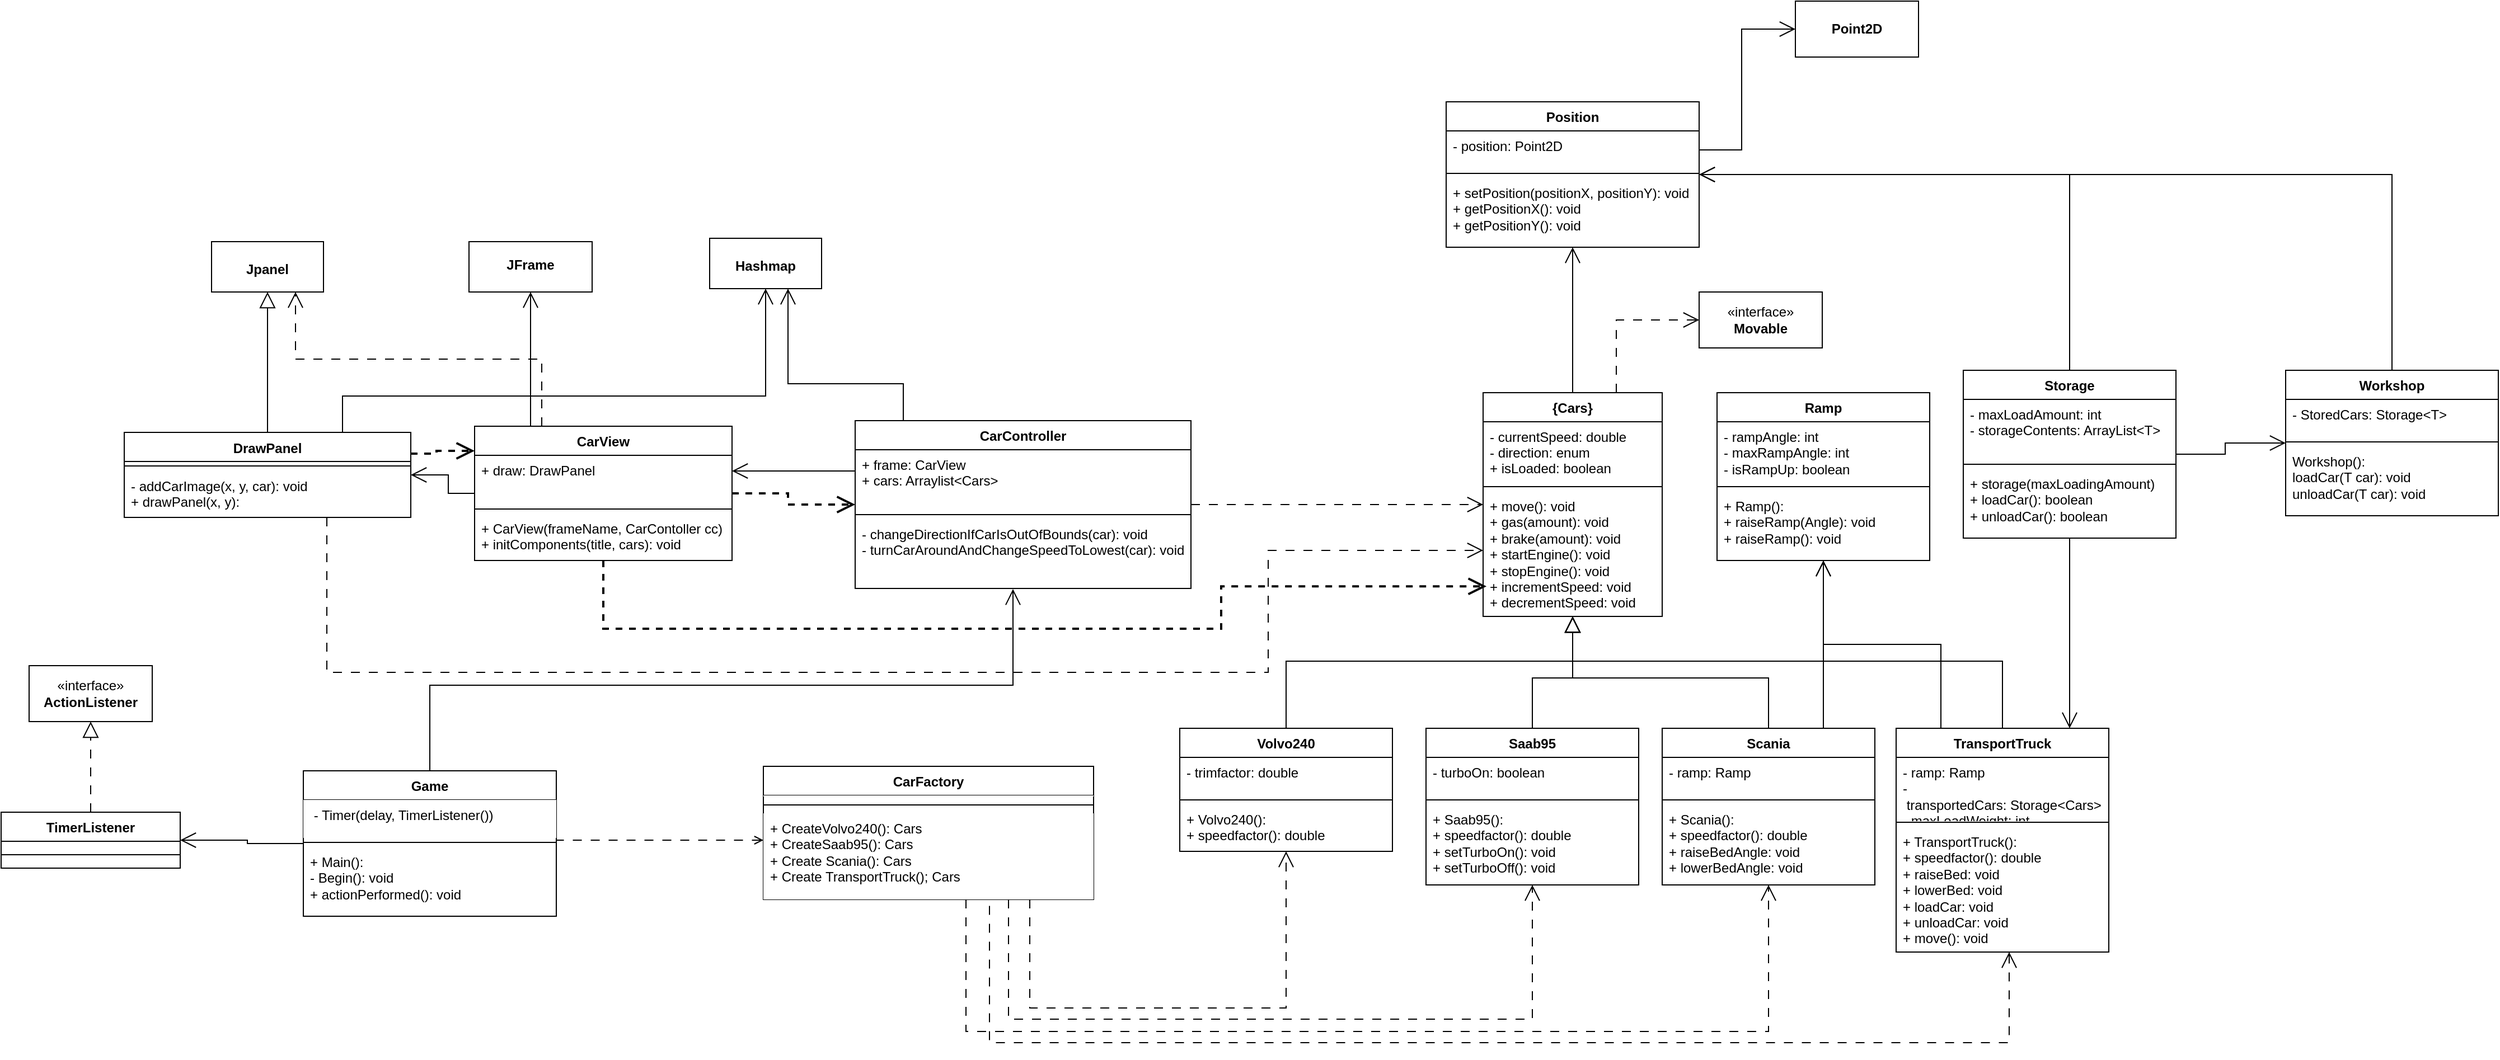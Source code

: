 <mxfile version="20.5.3" type="embed"><diagram name="Sida-1" id="79Vit4rN3zPTbxwFqr4g"><mxGraphModel dx="1242" dy="330" grid="0" gridSize="10" guides="1" tooltips="1" connect="1" arrows="1" fold="1" page="0" pageScale="1" pageWidth="827" pageHeight="1169" math="0" shadow="0"><root><mxCell id="0"/><mxCell id="1" parent="0"/><mxCell id="8SbexDcq0FFK5E7nXvhd-30" style="edgeStyle=orthogonalEdgeStyle;rounded=0;orthogonalLoop=1;jettySize=auto;html=1;endSize=12;endArrow=open;endFill=0;" parent="1" source="8SbexDcq0FFK5E7nXvhd-9" target="8SbexDcq0FFK5E7nXvhd-25" edge="1"><mxGeometry relative="1" as="geometry"><Array as="points"><mxPoint x="1685" y="195"/></Array></mxGeometry></mxCell><mxCell id="ZbwaUMLBzmyROPCRSQ0a-28" style="edgeStyle=orthogonalEdgeStyle;rounded=0;orthogonalLoop=1;jettySize=auto;html=1;endSize=12;endArrow=open;endFill=0;" parent="1" source="8SbexDcq0FFK5E7nXvhd-9" target="ZbwaUMLBzmyROPCRSQ0a-23" edge="1"><mxGeometry relative="1" as="geometry"/></mxCell><mxCell id="ZbwaUMLBzmyROPCRSQ0a-29" style="edgeStyle=orthogonalEdgeStyle;rounded=0;orthogonalLoop=1;jettySize=auto;html=1;endSize=12;endArrow=open;endFill=0;" parent="1" source="8SbexDcq0FFK5E7nXvhd-9" target="ZbwaUMLBzmyROPCRSQ0a-14" edge="1"><mxGeometry relative="1" as="geometry"><Array as="points"><mxPoint x="1685" y="640"/><mxPoint x="1685" y="640"/></Array></mxGeometry></mxCell><mxCell id="8SbexDcq0FFK5E7nXvhd-9" value="Storage" style="swimlane;fontStyle=1;align=center;verticalAlign=top;childLayout=stackLayout;horizontal=1;startSize=26;horizontalStack=0;resizeParent=1;resizeParentMax=0;resizeLast=0;collapsible=1;marginBottom=0;whiteSpace=wrap;html=1;labelBackgroundColor=none;" parent="1" vertex="1"><mxGeometry x="1590" y="370" width="190" height="150" as="geometry"><mxRectangle x="1145" y="437" width="90" height="30" as="alternateBounds"/></mxGeometry></mxCell><mxCell id="8SbexDcq0FFK5E7nXvhd-10" value="- maxLoadAmount: int&lt;br&gt;- storageContents: ArrayList&amp;lt;T&amp;gt;" style="text;align=left;verticalAlign=top;spacingLeft=4;spacingRight=4;overflow=hidden;rotatable=0;points=[[0,0.5],[1,0.5]];portConstraint=eastwest;whiteSpace=wrap;html=1;labelBackgroundColor=none;" parent="8SbexDcq0FFK5E7nXvhd-9" vertex="1"><mxGeometry y="26" width="190" height="54" as="geometry"/></mxCell><mxCell id="8SbexDcq0FFK5E7nXvhd-11" value="" style="line;strokeWidth=1;align=left;verticalAlign=middle;spacingTop=-1;spacingLeft=3;spacingRight=3;rotatable=0;labelPosition=right;points=[];portConstraint=eastwest;labelBackgroundColor=none;" parent="8SbexDcq0FFK5E7nXvhd-9" vertex="1"><mxGeometry y="80" width="190" height="8" as="geometry"/></mxCell><mxCell id="8SbexDcq0FFK5E7nXvhd-12" value="+ storage(maxLoadingAmount)&lt;br&gt;+ loadCar(): boolean&lt;br&gt;+ unloadCar(): boolean" style="text;align=left;verticalAlign=top;spacingLeft=4;spacingRight=4;overflow=hidden;rotatable=0;points=[[0,0.5],[1,0.5]];portConstraint=eastwest;whiteSpace=wrap;html=1;labelBackgroundColor=none;" parent="8SbexDcq0FFK5E7nXvhd-9" vertex="1"><mxGeometry y="88" width="190" height="62" as="geometry"/></mxCell><mxCell id="8SbexDcq0FFK5E7nXvhd-19" value="&lt;b&gt;Point2D&lt;/b&gt;" style="html=1;whiteSpace=wrap;labelBackgroundColor=none;" parent="1" vertex="1"><mxGeometry x="1440" y="40" width="110" height="50" as="geometry"/></mxCell><mxCell id="8SbexDcq0FFK5E7nXvhd-25" value="Position" style="swimlane;fontStyle=1;align=center;verticalAlign=top;childLayout=stackLayout;horizontal=1;startSize=26;horizontalStack=0;resizeParent=1;resizeParentMax=0;resizeLast=0;collapsible=1;marginBottom=0;whiteSpace=wrap;html=1;labelBackgroundColor=none;" parent="1" vertex="1"><mxGeometry x="1128" y="130" width="226" height="130" as="geometry"><mxRectangle x="1145" y="437" width="90" height="30" as="alternateBounds"/></mxGeometry></mxCell><mxCell id="8SbexDcq0FFK5E7nXvhd-26" value="- position: Point2D&amp;nbsp;" style="text;align=left;verticalAlign=top;spacingLeft=4;spacingRight=4;overflow=hidden;rotatable=0;points=[[0,0.5],[1,0.5]];portConstraint=eastwest;whiteSpace=wrap;html=1;labelBackgroundColor=none;" parent="8SbexDcq0FFK5E7nXvhd-25" vertex="1"><mxGeometry y="26" width="226" height="34" as="geometry"/></mxCell><mxCell id="8SbexDcq0FFK5E7nXvhd-27" value="" style="line;strokeWidth=1;align=left;verticalAlign=middle;spacingTop=-1;spacingLeft=3;spacingRight=3;rotatable=0;labelPosition=right;points=[];portConstraint=eastwest;labelBackgroundColor=none;" parent="8SbexDcq0FFK5E7nXvhd-25" vertex="1"><mxGeometry y="60" width="226" height="8" as="geometry"/></mxCell><mxCell id="8SbexDcq0FFK5E7nXvhd-28" value="+ setPosition(positionX, positionY): void&lt;br&gt;+ getPositionX(): void&lt;br&gt;+ getPositionY(): void" style="text;align=left;verticalAlign=top;spacingLeft=4;spacingRight=4;overflow=hidden;rotatable=0;points=[[0,0.5],[1,0.5]];portConstraint=eastwest;whiteSpace=wrap;html=1;labelBackgroundColor=none;" parent="8SbexDcq0FFK5E7nXvhd-25" vertex="1"><mxGeometry y="68" width="226" height="62" as="geometry"/></mxCell><mxCell id="8SbexDcq0FFK5E7nXvhd-29" style="edgeStyle=orthogonalEdgeStyle;rounded=0;orthogonalLoop=1;jettySize=auto;html=1;entryX=0;entryY=0.5;entryDx=0;entryDy=0;endArrow=open;endFill=0;endSize=12;" parent="1" source="8SbexDcq0FFK5E7nXvhd-26" target="8SbexDcq0FFK5E7nXvhd-19" edge="1"><mxGeometry relative="1" as="geometry"/></mxCell><mxCell id="8SbexDcq0FFK5E7nXvhd-31" value="«interface»&lt;br&gt;&lt;b&gt;Movable&lt;/b&gt;" style="html=1;whiteSpace=wrap;labelBackgroundColor=none;" parent="1" vertex="1"><mxGeometry x="1354" y="300" width="110" height="50" as="geometry"/></mxCell><mxCell id="8SbexDcq0FFK5E7nXvhd-36" style="edgeStyle=orthogonalEdgeStyle;rounded=0;orthogonalLoop=1;jettySize=auto;html=1;endSize=12;endArrow=open;endFill=0;" parent="1" source="8SbexDcq0FFK5E7nXvhd-32" target="8SbexDcq0FFK5E7nXvhd-25" edge="1"><mxGeometry relative="1" as="geometry"/></mxCell><mxCell id="8SbexDcq0FFK5E7nXvhd-37" style="edgeStyle=orthogonalEdgeStyle;rounded=0;orthogonalLoop=1;jettySize=auto;html=1;entryX=0;entryY=0.5;entryDx=0;entryDy=0;endSize=12;endArrow=open;endFill=0;dashed=1;dashPattern=8 8;" parent="1" source="8SbexDcq0FFK5E7nXvhd-32" target="8SbexDcq0FFK5E7nXvhd-31" edge="1"><mxGeometry relative="1" as="geometry"><Array as="points"><mxPoint x="1280" y="325"/></Array></mxGeometry></mxCell><mxCell id="8SbexDcq0FFK5E7nXvhd-32" value="{Cars}" style="swimlane;fontStyle=1;align=center;verticalAlign=top;childLayout=stackLayout;horizontal=1;startSize=26;horizontalStack=0;resizeParent=1;resizeLast=0;collapsible=1;marginBottom=0;rounded=0;shadow=0;strokeWidth=1;labelBackgroundColor=none;" parent="1" vertex="1"><mxGeometry x="1161" y="390" width="160" height="200" as="geometry"><mxRectangle x="230" y="140" width="160" height="26" as="alternateBounds"/></mxGeometry></mxCell><mxCell id="8SbexDcq0FFK5E7nXvhd-33" value="- currentSpeed: double&#10;- direction: enum&#10;+ isLoaded: boolean" style="text;align=left;verticalAlign=top;spacingLeft=4;spacingRight=4;overflow=hidden;rotatable=0;points=[[0,0.5],[1,0.5]];portConstraint=eastwest;labelBackgroundColor=none;" parent="8SbexDcq0FFK5E7nXvhd-32" vertex="1"><mxGeometry y="26" width="160" height="54" as="geometry"/></mxCell><mxCell id="8SbexDcq0FFK5E7nXvhd-34" value="" style="line;html=1;strokeWidth=1;align=left;verticalAlign=middle;spacingTop=-1;spacingLeft=3;spacingRight=3;rotatable=0;labelPosition=right;points=[];portConstraint=eastwest;labelBackgroundColor=none;" parent="8SbexDcq0FFK5E7nXvhd-32" vertex="1"><mxGeometry y="80" width="160" height="8" as="geometry"/></mxCell><mxCell id="8SbexDcq0FFK5E7nXvhd-35" value="+ move(): void&#10;+ gas(amount): void&#10;+ brake(amount): void&#10;+ startEngine(): void&#10;+ stopEngine(): void&#10;+ incrementSpeed: void&#10;+ decrementSpeed: void" style="text;align=left;verticalAlign=top;spacingLeft=4;spacingRight=4;overflow=hidden;rotatable=0;points=[[0,0.5],[1,0.5]];portConstraint=eastwest;labelBackgroundColor=none;spacing=2;fontSize=12;whiteSpace=wrap;" parent="8SbexDcq0FFK5E7nXvhd-32" vertex="1"><mxGeometry y="88" width="160" height="112" as="geometry"/></mxCell><mxCell id="ZbwaUMLBzmyROPCRSQ0a-18" style="edgeStyle=orthogonalEdgeStyle;rounded=0;orthogonalLoop=1;jettySize=auto;html=1;endSize=12;endArrow=block;endFill=0;" parent="1" source="ZbwaUMLBzmyROPCRSQ0a-1" target="8SbexDcq0FFK5E7nXvhd-32" edge="1"><mxGeometry relative="1" as="geometry"><Array as="points"><mxPoint x="985" y="630"/><mxPoint x="1241" y="630"/></Array></mxGeometry></mxCell><mxCell id="ZbwaUMLBzmyROPCRSQ0a-1" value="Volvo240" style="swimlane;fontStyle=1;align=center;verticalAlign=top;childLayout=stackLayout;horizontal=1;startSize=26;horizontalStack=0;resizeParent=1;resizeParentMax=0;resizeLast=0;collapsible=1;marginBottom=0;whiteSpace=wrap;html=1;labelBackgroundColor=none;" parent="1" vertex="1"><mxGeometry x="890" y="690" width="190" height="110" as="geometry"><mxRectangle x="1145" y="437" width="90" height="30" as="alternateBounds"/></mxGeometry></mxCell><mxCell id="ZbwaUMLBzmyROPCRSQ0a-2" value="- trimfactor: double" style="text;align=left;verticalAlign=top;spacingLeft=4;spacingRight=4;overflow=hidden;rotatable=0;points=[[0,0.5],[1,0.5]];portConstraint=eastwest;whiteSpace=wrap;html=1;labelBackgroundColor=none;" parent="ZbwaUMLBzmyROPCRSQ0a-1" vertex="1"><mxGeometry y="26" width="190" height="34" as="geometry"/></mxCell><mxCell id="ZbwaUMLBzmyROPCRSQ0a-3" value="" style="line;strokeWidth=1;align=left;verticalAlign=middle;spacingTop=-1;spacingLeft=3;spacingRight=3;rotatable=0;labelPosition=right;points=[];portConstraint=eastwest;labelBackgroundColor=none;" parent="ZbwaUMLBzmyROPCRSQ0a-1" vertex="1"><mxGeometry y="60" width="190" height="8" as="geometry"/></mxCell><mxCell id="ZbwaUMLBzmyROPCRSQ0a-4" value="+ Volvo240():&amp;nbsp;&lt;br&gt;+ speedfactor(): double" style="text;align=left;verticalAlign=top;spacingLeft=4;spacingRight=4;overflow=hidden;rotatable=0;points=[[0,0.5],[1,0.5]];portConstraint=eastwest;whiteSpace=wrap;html=1;labelBackgroundColor=none;" parent="ZbwaUMLBzmyROPCRSQ0a-1" vertex="1"><mxGeometry y="68" width="190" height="42" as="geometry"/></mxCell><mxCell id="ZbwaUMLBzmyROPCRSQ0a-19" style="edgeStyle=orthogonalEdgeStyle;rounded=0;orthogonalLoop=1;jettySize=auto;html=1;endSize=12;endArrow=block;endFill=0;" parent="1" source="ZbwaUMLBzmyROPCRSQ0a-5" target="8SbexDcq0FFK5E7nXvhd-32" edge="1"><mxGeometry relative="1" as="geometry"/></mxCell><mxCell id="ZbwaUMLBzmyROPCRSQ0a-5" value="Saab95" style="swimlane;fontStyle=1;align=center;verticalAlign=top;childLayout=stackLayout;horizontal=1;startSize=26;horizontalStack=0;resizeParent=1;resizeParentMax=0;resizeLast=0;collapsible=1;marginBottom=0;whiteSpace=wrap;html=1;labelBackgroundColor=none;" parent="1" vertex="1"><mxGeometry x="1110" y="690" width="190" height="140" as="geometry"><mxRectangle x="1145" y="437" width="90" height="30" as="alternateBounds"/></mxGeometry></mxCell><mxCell id="ZbwaUMLBzmyROPCRSQ0a-6" value="- turboOn: boolean" style="text;align=left;verticalAlign=top;spacingLeft=4;spacingRight=4;overflow=hidden;rotatable=0;points=[[0,0.5],[1,0.5]];portConstraint=eastwest;whiteSpace=wrap;html=1;labelBackgroundColor=none;" parent="ZbwaUMLBzmyROPCRSQ0a-5" vertex="1"><mxGeometry y="26" width="190" height="34" as="geometry"/></mxCell><mxCell id="ZbwaUMLBzmyROPCRSQ0a-7" value="" style="line;strokeWidth=1;align=left;verticalAlign=middle;spacingTop=-1;spacingLeft=3;spacingRight=3;rotatable=0;labelPosition=right;points=[];portConstraint=eastwest;labelBackgroundColor=none;" parent="ZbwaUMLBzmyROPCRSQ0a-5" vertex="1"><mxGeometry y="60" width="190" height="8" as="geometry"/></mxCell><mxCell id="ZbwaUMLBzmyROPCRSQ0a-8" value="+ Saab95():&amp;nbsp;&lt;br&gt;+ speedfactor(): double&lt;br&gt;+ setTurboOn(): void&lt;br&gt;+ setTurboOff(): void" style="text;align=left;verticalAlign=top;spacingLeft=4;spacingRight=4;overflow=hidden;rotatable=0;points=[[0,0.5],[1,0.5]];portConstraint=eastwest;whiteSpace=wrap;html=1;labelBackgroundColor=none;" parent="ZbwaUMLBzmyROPCRSQ0a-5" vertex="1"><mxGeometry y="68" width="190" height="72" as="geometry"/></mxCell><mxCell id="ZbwaUMLBzmyROPCRSQ0a-20" style="edgeStyle=orthogonalEdgeStyle;rounded=0;orthogonalLoop=1;jettySize=auto;html=1;endSize=12;endArrow=block;endFill=0;" parent="1" source="ZbwaUMLBzmyROPCRSQ0a-10" target="8SbexDcq0FFK5E7nXvhd-32" edge="1"><mxGeometry relative="1" as="geometry"/></mxCell><mxCell id="ZbwaUMLBzmyROPCRSQ0a-34" style="edgeStyle=orthogonalEdgeStyle;rounded=0;orthogonalLoop=1;jettySize=auto;html=1;endSize=12;endArrow=open;endFill=0;" parent="1" source="ZbwaUMLBzmyROPCRSQ0a-10" target="ZbwaUMLBzmyROPCRSQ0a-30" edge="1"><mxGeometry relative="1" as="geometry"><Array as="points"><mxPoint x="1465" y="670"/><mxPoint x="1465" y="670"/></Array></mxGeometry></mxCell><mxCell id="ZbwaUMLBzmyROPCRSQ0a-10" value="Scania" style="swimlane;fontStyle=1;align=center;verticalAlign=top;childLayout=stackLayout;horizontal=1;startSize=26;horizontalStack=0;resizeParent=1;resizeParentMax=0;resizeLast=0;collapsible=1;marginBottom=0;whiteSpace=wrap;html=1;labelBackgroundColor=none;" parent="1" vertex="1"><mxGeometry x="1321" y="690" width="190" height="140" as="geometry"><mxRectangle x="1145" y="437" width="90" height="30" as="alternateBounds"/></mxGeometry></mxCell><mxCell id="ZbwaUMLBzmyROPCRSQ0a-11" value="- ramp: Ramp" style="text;align=left;verticalAlign=top;spacingLeft=4;spacingRight=4;overflow=hidden;rotatable=0;points=[[0,0.5],[1,0.5]];portConstraint=eastwest;whiteSpace=wrap;html=1;labelBackgroundColor=none;" parent="ZbwaUMLBzmyROPCRSQ0a-10" vertex="1"><mxGeometry y="26" width="190" height="34" as="geometry"/></mxCell><mxCell id="ZbwaUMLBzmyROPCRSQ0a-12" value="" style="line;strokeWidth=1;align=left;verticalAlign=middle;spacingTop=-1;spacingLeft=3;spacingRight=3;rotatable=0;labelPosition=right;points=[];portConstraint=eastwest;labelBackgroundColor=none;" parent="ZbwaUMLBzmyROPCRSQ0a-10" vertex="1"><mxGeometry y="60" width="190" height="8" as="geometry"/></mxCell><mxCell id="ZbwaUMLBzmyROPCRSQ0a-13" value="+ Scania():&amp;nbsp;&lt;br&gt;+ speedfactor(): double&lt;br&gt;+ raiseBedAngle: void&lt;br&gt;+ lowerBedAngle: void" style="text;align=left;verticalAlign=top;spacingLeft=4;spacingRight=4;overflow=hidden;rotatable=0;points=[[0,0.5],[1,0.5]];portConstraint=eastwest;whiteSpace=wrap;html=1;labelBackgroundColor=none;" parent="ZbwaUMLBzmyROPCRSQ0a-10" vertex="1"><mxGeometry y="68" width="190" height="72" as="geometry"/></mxCell><mxCell id="ZbwaUMLBzmyROPCRSQ0a-21" style="edgeStyle=orthogonalEdgeStyle;rounded=0;orthogonalLoop=1;jettySize=auto;html=1;endSize=12;endArrow=block;endFill=0;" parent="1" source="ZbwaUMLBzmyROPCRSQ0a-14" target="8SbexDcq0FFK5E7nXvhd-32" edge="1"><mxGeometry relative="1" as="geometry"><Array as="points"><mxPoint x="1625" y="630"/><mxPoint x="1241" y="630"/></Array></mxGeometry></mxCell><mxCell id="ZbwaUMLBzmyROPCRSQ0a-35" style="edgeStyle=orthogonalEdgeStyle;rounded=0;orthogonalLoop=1;jettySize=auto;html=1;endSize=12;endArrow=open;endFill=0;" parent="1" source="ZbwaUMLBzmyROPCRSQ0a-14" target="ZbwaUMLBzmyROPCRSQ0a-30" edge="1"><mxGeometry relative="1" as="geometry"><Array as="points"><mxPoint x="1570" y="615"/><mxPoint x="1465" y="615"/></Array></mxGeometry></mxCell><mxCell id="ZbwaUMLBzmyROPCRSQ0a-101" style="edgeStyle=orthogonalEdgeStyle;rounded=0;orthogonalLoop=1;jettySize=auto;html=1;dashed=1;dashPattern=8 8;endSize=12;endArrow=none;endFill=0;startArrow=open;startFill=0;startSize=12;" parent="1" source="ZbwaUMLBzmyROPCRSQ0a-14" target="ZbwaUMLBzmyROPCRSQ0a-80" edge="1"><mxGeometry relative="1" as="geometry"><Array as="points"><mxPoint x="1631" y="971"/><mxPoint x="720" y="971"/></Array></mxGeometry></mxCell><mxCell id="ZbwaUMLBzmyROPCRSQ0a-14" value="TransportTruck" style="swimlane;fontStyle=1;align=center;verticalAlign=top;childLayout=stackLayout;horizontal=1;startSize=26;horizontalStack=0;resizeParent=1;resizeParentMax=0;resizeLast=0;collapsible=1;marginBottom=0;whiteSpace=wrap;html=1;labelBackgroundColor=none;" parent="1" vertex="1"><mxGeometry x="1530" y="690" width="190" height="200" as="geometry"><mxRectangle x="1145" y="437" width="90" height="30" as="alternateBounds"/></mxGeometry></mxCell><mxCell id="ZbwaUMLBzmyROPCRSQ0a-15" value="- ramp: Ramp&lt;br&gt;-&amp;nbsp;transportedCars:&amp;nbsp;Storage&amp;lt;Cars&amp;gt;&lt;br&gt;-&amp;nbsp;maxLoadWeight: int" style="text;align=left;verticalAlign=top;spacingLeft=4;spacingRight=4;overflow=hidden;rotatable=0;points=[[0,0.5],[1,0.5]];portConstraint=eastwest;whiteSpace=wrap;html=1;labelBackgroundColor=none;" parent="ZbwaUMLBzmyROPCRSQ0a-14" vertex="1"><mxGeometry y="26" width="190" height="54" as="geometry"/></mxCell><mxCell id="ZbwaUMLBzmyROPCRSQ0a-16" value="" style="line;strokeWidth=1;align=left;verticalAlign=middle;spacingTop=-1;spacingLeft=3;spacingRight=3;rotatable=0;labelPosition=right;points=[];portConstraint=eastwest;labelBackgroundColor=none;" parent="ZbwaUMLBzmyROPCRSQ0a-14" vertex="1"><mxGeometry y="80" width="190" height="8" as="geometry"/></mxCell><mxCell id="ZbwaUMLBzmyROPCRSQ0a-17" value="+ TransportTruck():&amp;nbsp;&lt;br&gt;+ speedfactor(): double&lt;br&gt;+ raiseBed: void&lt;br&gt;+ lowerBed: void&lt;br&gt;+ loadCar: void&lt;br&gt;+ unloadCar: void&lt;br&gt;+ move(): void" style="text;align=left;verticalAlign=top;spacingLeft=4;spacingRight=4;overflow=hidden;rotatable=0;points=[[0,0.5],[1,0.5]];portConstraint=eastwest;whiteSpace=wrap;html=1;labelBackgroundColor=none;" parent="ZbwaUMLBzmyROPCRSQ0a-14" vertex="1"><mxGeometry y="88" width="190" height="112" as="geometry"/></mxCell><mxCell id="ZbwaUMLBzmyROPCRSQ0a-27" style="edgeStyle=orthogonalEdgeStyle;rounded=0;orthogonalLoop=1;jettySize=auto;html=1;endSize=12;endArrow=open;endFill=0;" parent="1" source="ZbwaUMLBzmyROPCRSQ0a-23" target="8SbexDcq0FFK5E7nXvhd-25" edge="1"><mxGeometry relative="1" as="geometry"><Array as="points"><mxPoint x="1973" y="195"/></Array></mxGeometry></mxCell><mxCell id="ZbwaUMLBzmyROPCRSQ0a-23" value="Workshop" style="swimlane;fontStyle=1;align=center;verticalAlign=top;childLayout=stackLayout;horizontal=1;startSize=26;horizontalStack=0;resizeParent=1;resizeParentMax=0;resizeLast=0;collapsible=1;marginBottom=0;whiteSpace=wrap;html=1;labelBackgroundColor=none;" parent="1" vertex="1"><mxGeometry x="1878" y="370" width="190" height="130" as="geometry"><mxRectangle x="1145" y="437" width="90" height="30" as="alternateBounds"/></mxGeometry></mxCell><mxCell id="ZbwaUMLBzmyROPCRSQ0a-24" value="-&amp;nbsp;StoredCars: Storage&amp;lt;T&amp;gt;" style="text;align=left;verticalAlign=top;spacingLeft=4;spacingRight=4;overflow=hidden;rotatable=0;points=[[0,0.5],[1,0.5]];portConstraint=eastwest;whiteSpace=wrap;html=1;labelBackgroundColor=none;" parent="ZbwaUMLBzmyROPCRSQ0a-23" vertex="1"><mxGeometry y="26" width="190" height="34" as="geometry"/></mxCell><mxCell id="ZbwaUMLBzmyROPCRSQ0a-25" value="" style="line;strokeWidth=1;align=left;verticalAlign=middle;spacingTop=-1;spacingLeft=3;spacingRight=3;rotatable=0;labelPosition=right;points=[];portConstraint=eastwest;labelBackgroundColor=none;" parent="ZbwaUMLBzmyROPCRSQ0a-23" vertex="1"><mxGeometry y="60" width="190" height="8" as="geometry"/></mxCell><mxCell id="ZbwaUMLBzmyROPCRSQ0a-26" value="Workshop():&lt;br&gt;loadCar(T car): void&lt;br&gt;unloadCar(T car): void" style="text;align=left;verticalAlign=top;spacingLeft=4;spacingRight=4;overflow=hidden;rotatable=0;points=[[0,0.5],[1,0.5]];portConstraint=eastwest;whiteSpace=wrap;html=1;labelBackgroundColor=none;" parent="ZbwaUMLBzmyROPCRSQ0a-23" vertex="1"><mxGeometry y="68" width="190" height="62" as="geometry"/></mxCell><mxCell id="ZbwaUMLBzmyROPCRSQ0a-30" value="Ramp" style="swimlane;fontStyle=1;align=center;verticalAlign=top;childLayout=stackLayout;horizontal=1;startSize=26;horizontalStack=0;resizeParent=1;resizeParentMax=0;resizeLast=0;collapsible=1;marginBottom=0;whiteSpace=wrap;html=1;labelBackgroundColor=none;" parent="1" vertex="1"><mxGeometry x="1370" y="390" width="190" height="150" as="geometry"><mxRectangle x="1145" y="437" width="90" height="30" as="alternateBounds"/></mxGeometry></mxCell><mxCell id="ZbwaUMLBzmyROPCRSQ0a-31" value="- rampAngle: int&lt;br&gt;- maxRampAngle: int&lt;br&gt;- isRampUp: boolean" style="text;align=left;verticalAlign=top;spacingLeft=4;spacingRight=4;overflow=hidden;rotatable=0;points=[[0,0.5],[1,0.5]];portConstraint=eastwest;whiteSpace=wrap;html=1;labelBackgroundColor=none;" parent="ZbwaUMLBzmyROPCRSQ0a-30" vertex="1"><mxGeometry y="26" width="190" height="54" as="geometry"/></mxCell><mxCell id="ZbwaUMLBzmyROPCRSQ0a-32" value="" style="line;strokeWidth=1;align=left;verticalAlign=middle;spacingTop=-1;spacingLeft=3;spacingRight=3;rotatable=0;labelPosition=right;points=[];portConstraint=eastwest;labelBackgroundColor=none;" parent="ZbwaUMLBzmyROPCRSQ0a-30" vertex="1"><mxGeometry y="80" width="190" height="8" as="geometry"/></mxCell><mxCell id="ZbwaUMLBzmyROPCRSQ0a-33" value="+ Ramp():&lt;br&gt;+ raiseRamp(Angle): void&lt;br&gt;+ raiseRamp(): void" style="text;align=left;verticalAlign=top;spacingLeft=4;spacingRight=4;overflow=hidden;rotatable=0;points=[[0,0.5],[1,0.5]];portConstraint=eastwest;whiteSpace=wrap;html=1;labelBackgroundColor=none;" parent="ZbwaUMLBzmyROPCRSQ0a-30" vertex="1"><mxGeometry y="88" width="190" height="62" as="geometry"/></mxCell><mxCell id="ZbwaUMLBzmyROPCRSQ0a-36" value="&lt;div align=&quot;center&quot;&gt;&lt;b&gt;&lt;br&gt;&lt;/b&gt;&lt;/div&gt;&lt;b&gt;JFrame&lt;/b&gt;" style="verticalAlign=top;align=center;overflow=fill;fontSize=12;fontFamily=Helvetica;html=1;whiteSpace=wrap;labelBackgroundColor=none;" parent="1" vertex="1"><mxGeometry x="255" y="255" width="110" height="45" as="geometry"/></mxCell><mxCell id="ZbwaUMLBzmyROPCRSQ0a-37" value="&lt;p style=&quot;margin:0px;margin-top:4px;text-align:center;&quot;&gt;&lt;br&gt;&lt;b&gt;Jpanel&lt;/b&gt;&lt;/p&gt;" style="verticalAlign=top;align=left;overflow=fill;fontSize=12;fontFamily=Helvetica;html=1;whiteSpace=wrap;labelBackgroundColor=none;" parent="1" vertex="1"><mxGeometry x="25" y="255" width="100" height="45" as="geometry"/></mxCell><mxCell id="ZbwaUMLBzmyROPCRSQ0a-38" value="&lt;div&gt;«interface»&lt;/div&gt;&lt;div&gt;&lt;b&gt;ActionListener&lt;/b&gt;&lt;/div&gt;" style="html=1;whiteSpace=wrap;labelBackgroundColor=none;" parent="1" vertex="1"><mxGeometry x="-138" y="634" width="110" height="50" as="geometry"/></mxCell><mxCell id="ZbwaUMLBzmyROPCRSQ0a-42" style="edgeStyle=orthogonalEdgeStyle;rounded=0;orthogonalLoop=1;jettySize=auto;html=1;endSize=12;endArrow=block;endFill=0;dashed=1;dashPattern=8 8;" parent="1" source="ZbwaUMLBzmyROPCRSQ0a-39" target="ZbwaUMLBzmyROPCRSQ0a-38" edge="1"><mxGeometry relative="1" as="geometry"/></mxCell><mxCell id="ZbwaUMLBzmyROPCRSQ0a-39" value="TimerListener" style="swimlane;fontStyle=1;align=center;verticalAlign=top;childLayout=stackLayout;horizontal=1;startSize=26;horizontalStack=0;resizeParent=1;resizeParentMax=0;resizeLast=0;collapsible=1;marginBottom=0;whiteSpace=wrap;html=1;labelBackgroundColor=none;" parent="1" vertex="1"><mxGeometry x="-163" y="765" width="160" height="50" as="geometry"/></mxCell><mxCell id="ZbwaUMLBzmyROPCRSQ0a-40" value="" style="line;strokeWidth=1;align=left;verticalAlign=middle;spacingTop=-1;spacingLeft=3;spacingRight=3;rotatable=0;labelPosition=right;points=[];portConstraint=eastwest;labelBackgroundColor=none;" parent="ZbwaUMLBzmyROPCRSQ0a-39" vertex="1"><mxGeometry y="26" width="160" height="24" as="geometry"/></mxCell><mxCell id="ZbwaUMLBzmyROPCRSQ0a-41" value="+ method(type): type" style="text;strokeColor=none;fillColor=none;align=left;verticalAlign=top;spacingLeft=4;spacingRight=4;overflow=hidden;rotatable=0;points=[[0,0.5],[1,0.5]];portConstraint=eastwest;whiteSpace=wrap;html=1;fontColor=#393C56;labelBackgroundColor=none;" parent="ZbwaUMLBzmyROPCRSQ0a-39" vertex="1"><mxGeometry y="50" width="160" as="geometry"/></mxCell><mxCell id="ZbwaUMLBzmyROPCRSQ0a-59" style="edgeStyle=orthogonalEdgeStyle;rounded=0;orthogonalLoop=1;jettySize=auto;html=1;endSize=12;endArrow=open;endFill=0;" parent="1" source="ZbwaUMLBzmyROPCRSQ0a-76" target="ZbwaUMLBzmyROPCRSQ0a-39" edge="1"><mxGeometry relative="1" as="geometry"/></mxCell><mxCell id="ZbwaUMLBzmyROPCRSQ0a-62" style="edgeStyle=orthogonalEdgeStyle;rounded=0;orthogonalLoop=1;jettySize=auto;html=1;endSize=12;endArrow=open;endFill=0;" parent="1" source="ZbwaUMLBzmyROPCRSQ0a-47" target="ZbwaUMLBzmyROPCRSQ0a-51" edge="1"><mxGeometry relative="1" as="geometry"><Array as="points"><mxPoint x="550" y="460"/><mxPoint x="550" y="460"/></Array></mxGeometry></mxCell><mxCell id="ZbwaUMLBzmyROPCRSQ0a-68" style="edgeStyle=orthogonalEdgeStyle;rounded=0;orthogonalLoop=1;jettySize=auto;html=1;endSize=12;endArrow=open;endFill=0;dashed=1;dashPattern=8 8;" parent="1" source="ZbwaUMLBzmyROPCRSQ0a-80" target="ZbwaUMLBzmyROPCRSQ0a-1" edge="1"><mxGeometry relative="1" as="geometry"><Array as="points"><mxPoint x="756" y="940"/><mxPoint x="985" y="940"/></Array></mxGeometry></mxCell><mxCell id="ZbwaUMLBzmyROPCRSQ0a-69" style="edgeStyle=orthogonalEdgeStyle;rounded=0;orthogonalLoop=1;jettySize=auto;html=1;endSize=12;endArrow=open;endFill=0;dashed=1;dashPattern=8 8;" parent="1" source="ZbwaUMLBzmyROPCRSQ0a-80" target="ZbwaUMLBzmyROPCRSQ0a-5" edge="1"><mxGeometry relative="1" as="geometry"><Array as="points"><mxPoint x="737" y="950"/><mxPoint x="1205" y="950"/></Array></mxGeometry></mxCell><mxCell id="ZbwaUMLBzmyROPCRSQ0a-70" style="edgeStyle=orthogonalEdgeStyle;rounded=0;orthogonalLoop=1;jettySize=auto;html=1;endSize=12;endArrow=open;endFill=0;dashed=1;dashPattern=8 8;" parent="1" source="ZbwaUMLBzmyROPCRSQ0a-80" target="ZbwaUMLBzmyROPCRSQ0a-10" edge="1"><mxGeometry relative="1" as="geometry"><Array as="points"><mxPoint x="699" y="961"/><mxPoint x="1416" y="961"/></Array></mxGeometry></mxCell><mxCell id="ZbwaUMLBzmyROPCRSQ0a-99" style="edgeStyle=orthogonalEdgeStyle;rounded=0;orthogonalLoop=1;jettySize=auto;html=1;dashed=1;dashPattern=8 8;endArrow=open;endFill=0;endSize=12;" parent="1" source="ZbwaUMLBzmyROPCRSQ0a-47" target="8SbexDcq0FFK5E7nXvhd-32" edge="1"><mxGeometry relative="1" as="geometry"/></mxCell><mxCell id="ZbwaUMLBzmyROPCRSQ0a-106" style="edgeStyle=orthogonalEdgeStyle;rounded=0;orthogonalLoop=1;jettySize=auto;html=1;endSize=12;endArrow=open;endFill=0;" parent="1" source="ZbwaUMLBzmyROPCRSQ0a-47" target="ZbwaUMLBzmyROPCRSQ0a-74" edge="1"><mxGeometry relative="1" as="geometry"><Array as="points"><mxPoint x="643" y="382"/><mxPoint x="540" y="382"/></Array></mxGeometry></mxCell><mxCell id="ZbwaUMLBzmyROPCRSQ0a-47" value="CarController" style="swimlane;fontStyle=1;align=center;verticalAlign=top;childLayout=stackLayout;horizontal=1;startSize=26;horizontalStack=0;resizeParent=1;resizeParentMax=0;resizeLast=0;collapsible=1;marginBottom=0;whiteSpace=wrap;html=1;labelBackgroundColor=none;" parent="1" vertex="1"><mxGeometry x="600" y="415" width="300" height="150" as="geometry"><mxRectangle x="1145" y="437" width="90" height="30" as="alternateBounds"/></mxGeometry></mxCell><mxCell id="ZbwaUMLBzmyROPCRSQ0a-48" value="+ frame: CarView&lt;br&gt;+ cars: Arraylist&amp;lt;Cars&amp;gt;" style="text;align=left;verticalAlign=top;spacingLeft=4;spacingRight=4;overflow=hidden;rotatable=0;points=[[0,0.5],[1,0.5]];portConstraint=eastwest;whiteSpace=wrap;html=1;labelBackgroundColor=none;" parent="ZbwaUMLBzmyROPCRSQ0a-47" vertex="1"><mxGeometry y="26" width="300" height="54" as="geometry"/></mxCell><mxCell id="ZbwaUMLBzmyROPCRSQ0a-49" value="" style="line;strokeWidth=1;align=left;verticalAlign=middle;spacingTop=-1;spacingLeft=3;spacingRight=3;rotatable=0;labelPosition=right;points=[];portConstraint=eastwest;labelBackgroundColor=none;" parent="ZbwaUMLBzmyROPCRSQ0a-47" vertex="1"><mxGeometry y="80" width="300" height="8" as="geometry"/></mxCell><mxCell id="ZbwaUMLBzmyROPCRSQ0a-50" value="- changeDirectionIfCarIsOutOfBounds(car): void&lt;br&gt;-&amp;nbsp;turnCarAroundAndChangeSpeedToLowest(car): void" style="text;align=left;verticalAlign=top;spacingLeft=4;spacingRight=4;overflow=hidden;rotatable=0;points=[[0,0.5],[1,0.5]];portConstraint=eastwest;whiteSpace=wrap;html=1;labelBackgroundColor=none;" parent="ZbwaUMLBzmyROPCRSQ0a-47" vertex="1"><mxGeometry y="88" width="300" height="62" as="geometry"/></mxCell><mxCell id="ZbwaUMLBzmyROPCRSQ0a-63" style="edgeStyle=orthogonalEdgeStyle;rounded=0;orthogonalLoop=1;jettySize=auto;html=1;endSize=12;endArrow=open;endFill=0;" parent="1" source="ZbwaUMLBzmyROPCRSQ0a-51" target="ZbwaUMLBzmyROPCRSQ0a-95" edge="1"><mxGeometry relative="1" as="geometry"><Array as="points"/></mxGeometry></mxCell><mxCell id="ZbwaUMLBzmyROPCRSQ0a-64" style="edgeStyle=orthogonalEdgeStyle;rounded=0;orthogonalLoop=1;jettySize=auto;html=1;endSize=12;endArrow=open;endFill=0;" parent="1" source="ZbwaUMLBzmyROPCRSQ0a-51" target="ZbwaUMLBzmyROPCRSQ0a-36" edge="1"><mxGeometry relative="1" as="geometry"><Array as="points"><mxPoint x="310" y="397"/><mxPoint x="310" y="397"/></Array></mxGeometry></mxCell><mxCell id="ZbwaUMLBzmyROPCRSQ0a-66" style="edgeStyle=orthogonalEdgeStyle;rounded=0;orthogonalLoop=1;jettySize=auto;html=1;entryX=0.75;entryY=1;entryDx=0;entryDy=0;endSize=12;endArrow=open;endFill=0;dashed=1;dashPattern=8 8;" parent="1" source="ZbwaUMLBzmyROPCRSQ0a-51" target="ZbwaUMLBzmyROPCRSQ0a-37" edge="1"><mxGeometry relative="1" as="geometry"><Array as="points"><mxPoint x="320" y="360"/><mxPoint x="100" y="360"/></Array></mxGeometry></mxCell><mxCell id="ZbwaUMLBzmyROPCRSQ0a-100" style="edgeStyle=orthogonalEdgeStyle;rounded=0;orthogonalLoop=1;jettySize=auto;html=1;dashed=1;dashPattern=8 8;endArrow=open;endFill=0;endSize=12;" parent="1" source="ZbwaUMLBzmyROPCRSQ0a-95" target="8SbexDcq0FFK5E7nXvhd-32" edge="1"><mxGeometry relative="1" as="geometry"><Array as="points"><mxPoint x="128" y="640"/><mxPoint x="969" y="640"/><mxPoint x="969" y="531"/></Array></mxGeometry></mxCell><mxCell id="5" style="edgeStyle=orthogonalEdgeStyle;rounded=0;orthogonalLoop=1;jettySize=auto;html=1;endArrow=open;endFill=0;endSize=12;entryX=0.019;entryY=0.76;entryDx=0;entryDy=0;entryPerimeter=0;dashed=1;sourcePerimeterSpacing=0;strokeColor=default;jumpStyle=none;strokeWidth=2;" parent="1" source="ZbwaUMLBzmyROPCRSQ0a-51" target="8SbexDcq0FFK5E7nXvhd-35" edge="1"><mxGeometry relative="1" as="geometry"><Array as="points"><mxPoint x="375" y="601"/><mxPoint x="927" y="601"/><mxPoint x="927" y="563"/></Array></mxGeometry></mxCell><mxCell id="6" style="edgeStyle=orthogonalEdgeStyle;rounded=0;jumpStyle=none;orthogonalLoop=1;jettySize=auto;html=1;dashed=1;strokeColor=default;strokeWidth=2;endArrow=open;endFill=0;endSize=12;sourcePerimeterSpacing=0;" parent="1" source="ZbwaUMLBzmyROPCRSQ0a-51" target="ZbwaUMLBzmyROPCRSQ0a-47" edge="1"><mxGeometry relative="1" as="geometry"/></mxCell><mxCell id="ZbwaUMLBzmyROPCRSQ0a-51" value="CarView" style="swimlane;fontStyle=1;align=center;verticalAlign=top;childLayout=stackLayout;horizontal=1;startSize=26;horizontalStack=0;resizeParent=1;resizeParentMax=0;resizeLast=0;collapsible=1;marginBottom=0;whiteSpace=wrap;html=1;labelBackgroundColor=none;" parent="1" vertex="1"><mxGeometry x="260" y="420" width="230" height="120" as="geometry"><mxRectangle x="1145" y="437" width="90" height="30" as="alternateBounds"/></mxGeometry></mxCell><mxCell id="ZbwaUMLBzmyROPCRSQ0a-52" value="+ draw: DrawPanel" style="text;align=left;verticalAlign=top;spacingLeft=4;spacingRight=4;overflow=hidden;rotatable=0;points=[[0,0.5],[1,0.5]];portConstraint=eastwest;whiteSpace=wrap;html=1;labelBackgroundColor=none;" parent="ZbwaUMLBzmyROPCRSQ0a-51" vertex="1"><mxGeometry y="26" width="230" height="44" as="geometry"/></mxCell><mxCell id="ZbwaUMLBzmyROPCRSQ0a-53" value="" style="line;strokeWidth=1;align=left;verticalAlign=middle;spacingTop=-1;spacingLeft=3;spacingRight=3;rotatable=0;labelPosition=right;points=[];portConstraint=eastwest;labelBackgroundColor=none;" parent="ZbwaUMLBzmyROPCRSQ0a-51" vertex="1"><mxGeometry y="70" width="230" height="8" as="geometry"/></mxCell><mxCell id="ZbwaUMLBzmyROPCRSQ0a-54" value="+ CarView(frameName, CarContoller cc)&lt;br&gt;+ initComponents(title, cars): void" style="text;align=left;verticalAlign=top;spacingLeft=4;spacingRight=4;overflow=hidden;rotatable=0;points=[[0,0.5],[1,0.5]];portConstraint=eastwest;whiteSpace=wrap;html=1;labelBackgroundColor=none;" parent="ZbwaUMLBzmyROPCRSQ0a-51" vertex="1"><mxGeometry y="78" width="230" height="42" as="geometry"/></mxCell><mxCell id="ZbwaUMLBzmyROPCRSQ0a-65" style="edgeStyle=orthogonalEdgeStyle;rounded=0;orthogonalLoop=1;jettySize=auto;html=1;endSize=12;endArrow=block;endFill=0;" parent="1" source="ZbwaUMLBzmyROPCRSQ0a-95" target="ZbwaUMLBzmyROPCRSQ0a-37" edge="1"><mxGeometry relative="1" as="geometry"/></mxCell><mxCell id="ZbwaUMLBzmyROPCRSQ0a-74" value="&lt;p style=&quot;margin:0px;margin-top:4px;text-align:center;&quot;&gt;&lt;br&gt;&lt;b&gt;Hashmap&lt;/b&gt;&lt;/p&gt;" style="verticalAlign=top;align=left;overflow=fill;fontSize=12;fontFamily=Helvetica;html=1;whiteSpace=wrap;labelBackgroundColor=none;" parent="1" vertex="1"><mxGeometry x="470" y="252" width="100" height="45" as="geometry"/></mxCell><mxCell id="2" style="edgeStyle=orthogonalEdgeStyle;rounded=0;orthogonalLoop=1;jettySize=auto;html=1;entryX=0.47;entryY=1.009;entryDx=0;entryDy=0;entryPerimeter=0;endSize=12;endArrow=open;endFill=0;" parent="1" source="ZbwaUMLBzmyROPCRSQ0a-76" target="ZbwaUMLBzmyROPCRSQ0a-50" edge="1"><mxGeometry relative="1" as="geometry"/></mxCell><mxCell id="ZbwaUMLBzmyROPCRSQ0a-76" value="Game" style="swimlane;fontStyle=1;align=center;verticalAlign=top;childLayout=stackLayout;horizontal=1;startSize=26;horizontalStack=0;resizeParent=1;resizeParentMax=0;resizeLast=0;collapsible=1;marginBottom=0;whiteSpace=wrap;html=1;labelBackgroundColor=none;" parent="1" vertex="1"><mxGeometry x="107" y="728" width="226" height="130" as="geometry"><mxRectangle x="1145" y="437" width="90" height="30" as="alternateBounds"/></mxGeometry></mxCell><mxCell id="ZbwaUMLBzmyROPCRSQ0a-77" value="&amp;nbsp;- Timer(delay, TimerListener())" style="text;align=left;verticalAlign=top;spacingLeft=4;spacingRight=4;overflow=hidden;rotatable=0;points=[[0,0.5],[1,0.5]];portConstraint=eastwest;whiteSpace=wrap;html=1;labelBackgroundColor=none;fillColor=default;strokeColor=none;" parent="ZbwaUMLBzmyROPCRSQ0a-76" vertex="1"><mxGeometry y="26" width="226" height="34" as="geometry"/></mxCell><mxCell id="ZbwaUMLBzmyROPCRSQ0a-78" value="" style="line;strokeWidth=1;align=left;verticalAlign=middle;spacingTop=-1;spacingLeft=3;spacingRight=3;rotatable=0;labelPosition=right;points=[];portConstraint=eastwest;labelBackgroundColor=none;" parent="ZbwaUMLBzmyROPCRSQ0a-76" vertex="1"><mxGeometry y="60" width="226" height="8" as="geometry"/></mxCell><mxCell id="ZbwaUMLBzmyROPCRSQ0a-79" value="+ Main():&lt;br&gt;- Begin(): void&lt;br&gt;+ actionPerformed(): void" style="text;align=left;verticalAlign=top;spacingLeft=4;spacingRight=4;overflow=hidden;rotatable=0;points=[[0,0.5],[1,0.5]];portConstraint=eastwest;whiteSpace=wrap;html=1;labelBackgroundColor=none;fillColor=none;strokeColor=none;" parent="ZbwaUMLBzmyROPCRSQ0a-76" vertex="1"><mxGeometry y="68" width="226" height="62" as="geometry"/></mxCell><mxCell id="ZbwaUMLBzmyROPCRSQ0a-102" style="edgeStyle=orthogonalEdgeStyle;rounded=0;orthogonalLoop=1;jettySize=auto;html=1;dashed=1;dashPattern=8 8;endSize=12;endArrow=none;endFill=0;startArrow=open;startFill=0;" parent="1" source="ZbwaUMLBzmyROPCRSQ0a-80" target="ZbwaUMLBzmyROPCRSQ0a-76" edge="1"><mxGeometry relative="1" as="geometry"><Array as="points"><mxPoint x="370" y="790"/><mxPoint x="370" y="790"/></Array></mxGeometry></mxCell><mxCell id="ZbwaUMLBzmyROPCRSQ0a-80" value="CarFactory" style="swimlane;fontStyle=1;align=center;verticalAlign=top;childLayout=stackLayout;horizontal=1;startSize=26;horizontalStack=0;resizeParent=1;resizeParentMax=0;resizeLast=0;collapsible=1;marginBottom=0;whiteSpace=wrap;html=1;labelBackgroundColor=none;" parent="1" vertex="1"><mxGeometry x="518" y="724" width="295" height="119" as="geometry"><mxRectangle x="1145" y="437" width="90" height="30" as="alternateBounds"/></mxGeometry></mxCell><mxCell id="ZbwaUMLBzmyROPCRSQ0a-81" value="" style="text;align=left;verticalAlign=top;spacingLeft=4;spacingRight=4;overflow=hidden;rotatable=0;points=[[0,0.5],[1,0.5]];portConstraint=eastwest;whiteSpace=wrap;html=1;labelBackgroundColor=none;fillColor=default;strokeColor=none;" parent="ZbwaUMLBzmyROPCRSQ0a-80" vertex="1"><mxGeometry y="26" width="295" height="1" as="geometry"/></mxCell><mxCell id="ZbwaUMLBzmyROPCRSQ0a-82" value="" style="line;strokeWidth=1;align=left;verticalAlign=middle;spacingTop=-1;spacingLeft=3;spacingRight=3;rotatable=0;labelPosition=right;points=[];portConstraint=eastwest;labelBackgroundColor=none;" parent="ZbwaUMLBzmyROPCRSQ0a-80" vertex="1"><mxGeometry y="27" width="295" height="15" as="geometry"/></mxCell><mxCell id="ZbwaUMLBzmyROPCRSQ0a-83" value="+ CreateVolvo240(): Cars&lt;br&gt;+ CreateSaab95(): Cars&lt;br&gt;+ Create Scania(): Cars&lt;br&gt;+ Create TransportTruck(); Cars" style="text;align=left;verticalAlign=top;spacingLeft=4;spacingRight=4;overflow=hidden;rotatable=0;points=[[0,0.5],[1,0.5]];portConstraint=eastwest;whiteSpace=wrap;html=1;labelBackgroundColor=none;fillColor=default;strokeColor=none;" parent="ZbwaUMLBzmyROPCRSQ0a-80" vertex="1"><mxGeometry y="42" width="295" height="77" as="geometry"/></mxCell><mxCell id="ZbwaUMLBzmyROPCRSQ0a-105" style="edgeStyle=orthogonalEdgeStyle;rounded=0;orthogonalLoop=1;jettySize=auto;html=1;endSize=12;endArrow=open;endFill=0;" parent="1" source="ZbwaUMLBzmyROPCRSQ0a-95" target="ZbwaUMLBzmyROPCRSQ0a-74" edge="1"><mxGeometry relative="1" as="geometry"><Array as="points"><mxPoint x="142" y="393"/><mxPoint x="520" y="393"/></Array></mxGeometry></mxCell><mxCell id="7" style="edgeStyle=orthogonalEdgeStyle;rounded=0;jumpStyle=none;orthogonalLoop=1;jettySize=auto;html=1;dashed=1;strokeColor=default;strokeWidth=2;endArrow=open;endFill=0;endSize=12;sourcePerimeterSpacing=0;exitX=1;exitY=0.25;exitDx=0;exitDy=0;" parent="1" source="ZbwaUMLBzmyROPCRSQ0a-95" target="ZbwaUMLBzmyROPCRSQ0a-51" edge="1"><mxGeometry relative="1" as="geometry"><Array as="points"><mxPoint x="226" y="445"/><mxPoint x="226" y="442"/></Array></mxGeometry></mxCell><mxCell id="ZbwaUMLBzmyROPCRSQ0a-95" value="DrawPanel" style="swimlane;fontStyle=1;align=center;verticalAlign=top;childLayout=stackLayout;horizontal=1;startSize=26;horizontalStack=0;resizeParent=1;resizeParentMax=0;resizeLast=0;collapsible=1;marginBottom=0;whiteSpace=wrap;html=1;labelBackgroundColor=none;" parent="1" vertex="1"><mxGeometry x="-53" y="425.5" width="256" height="76" as="geometry"><mxRectangle x="1145" y="437" width="90" height="30" as="alternateBounds"/></mxGeometry></mxCell><mxCell id="ZbwaUMLBzmyROPCRSQ0a-97" value="" style="line;strokeWidth=1;align=left;verticalAlign=middle;spacingTop=-1;spacingLeft=3;spacingRight=3;rotatable=0;labelPosition=right;points=[];portConstraint=eastwest;labelBackgroundColor=none;" parent="ZbwaUMLBzmyROPCRSQ0a-95" vertex="1"><mxGeometry y="26" width="256" height="8" as="geometry"/></mxCell><mxCell id="ZbwaUMLBzmyROPCRSQ0a-98" value="- addCarImage(x, y, car)&lt;span style=&quot;background-color: initial;&quot;&gt;: void&lt;/span&gt;&lt;br&gt;+ drawPanel(x, y):&amp;nbsp;" style="text;align=left;verticalAlign=top;spacingLeft=4;spacingRight=4;overflow=hidden;rotatable=0;points=[[0,0.5],[1,0.5]];portConstraint=eastwest;whiteSpace=wrap;html=1;labelBackgroundColor=none;" parent="ZbwaUMLBzmyROPCRSQ0a-95" vertex="1"><mxGeometry y="34" width="256" height="42" as="geometry"/></mxCell></root></mxGraphModel></diagram></mxfile>
